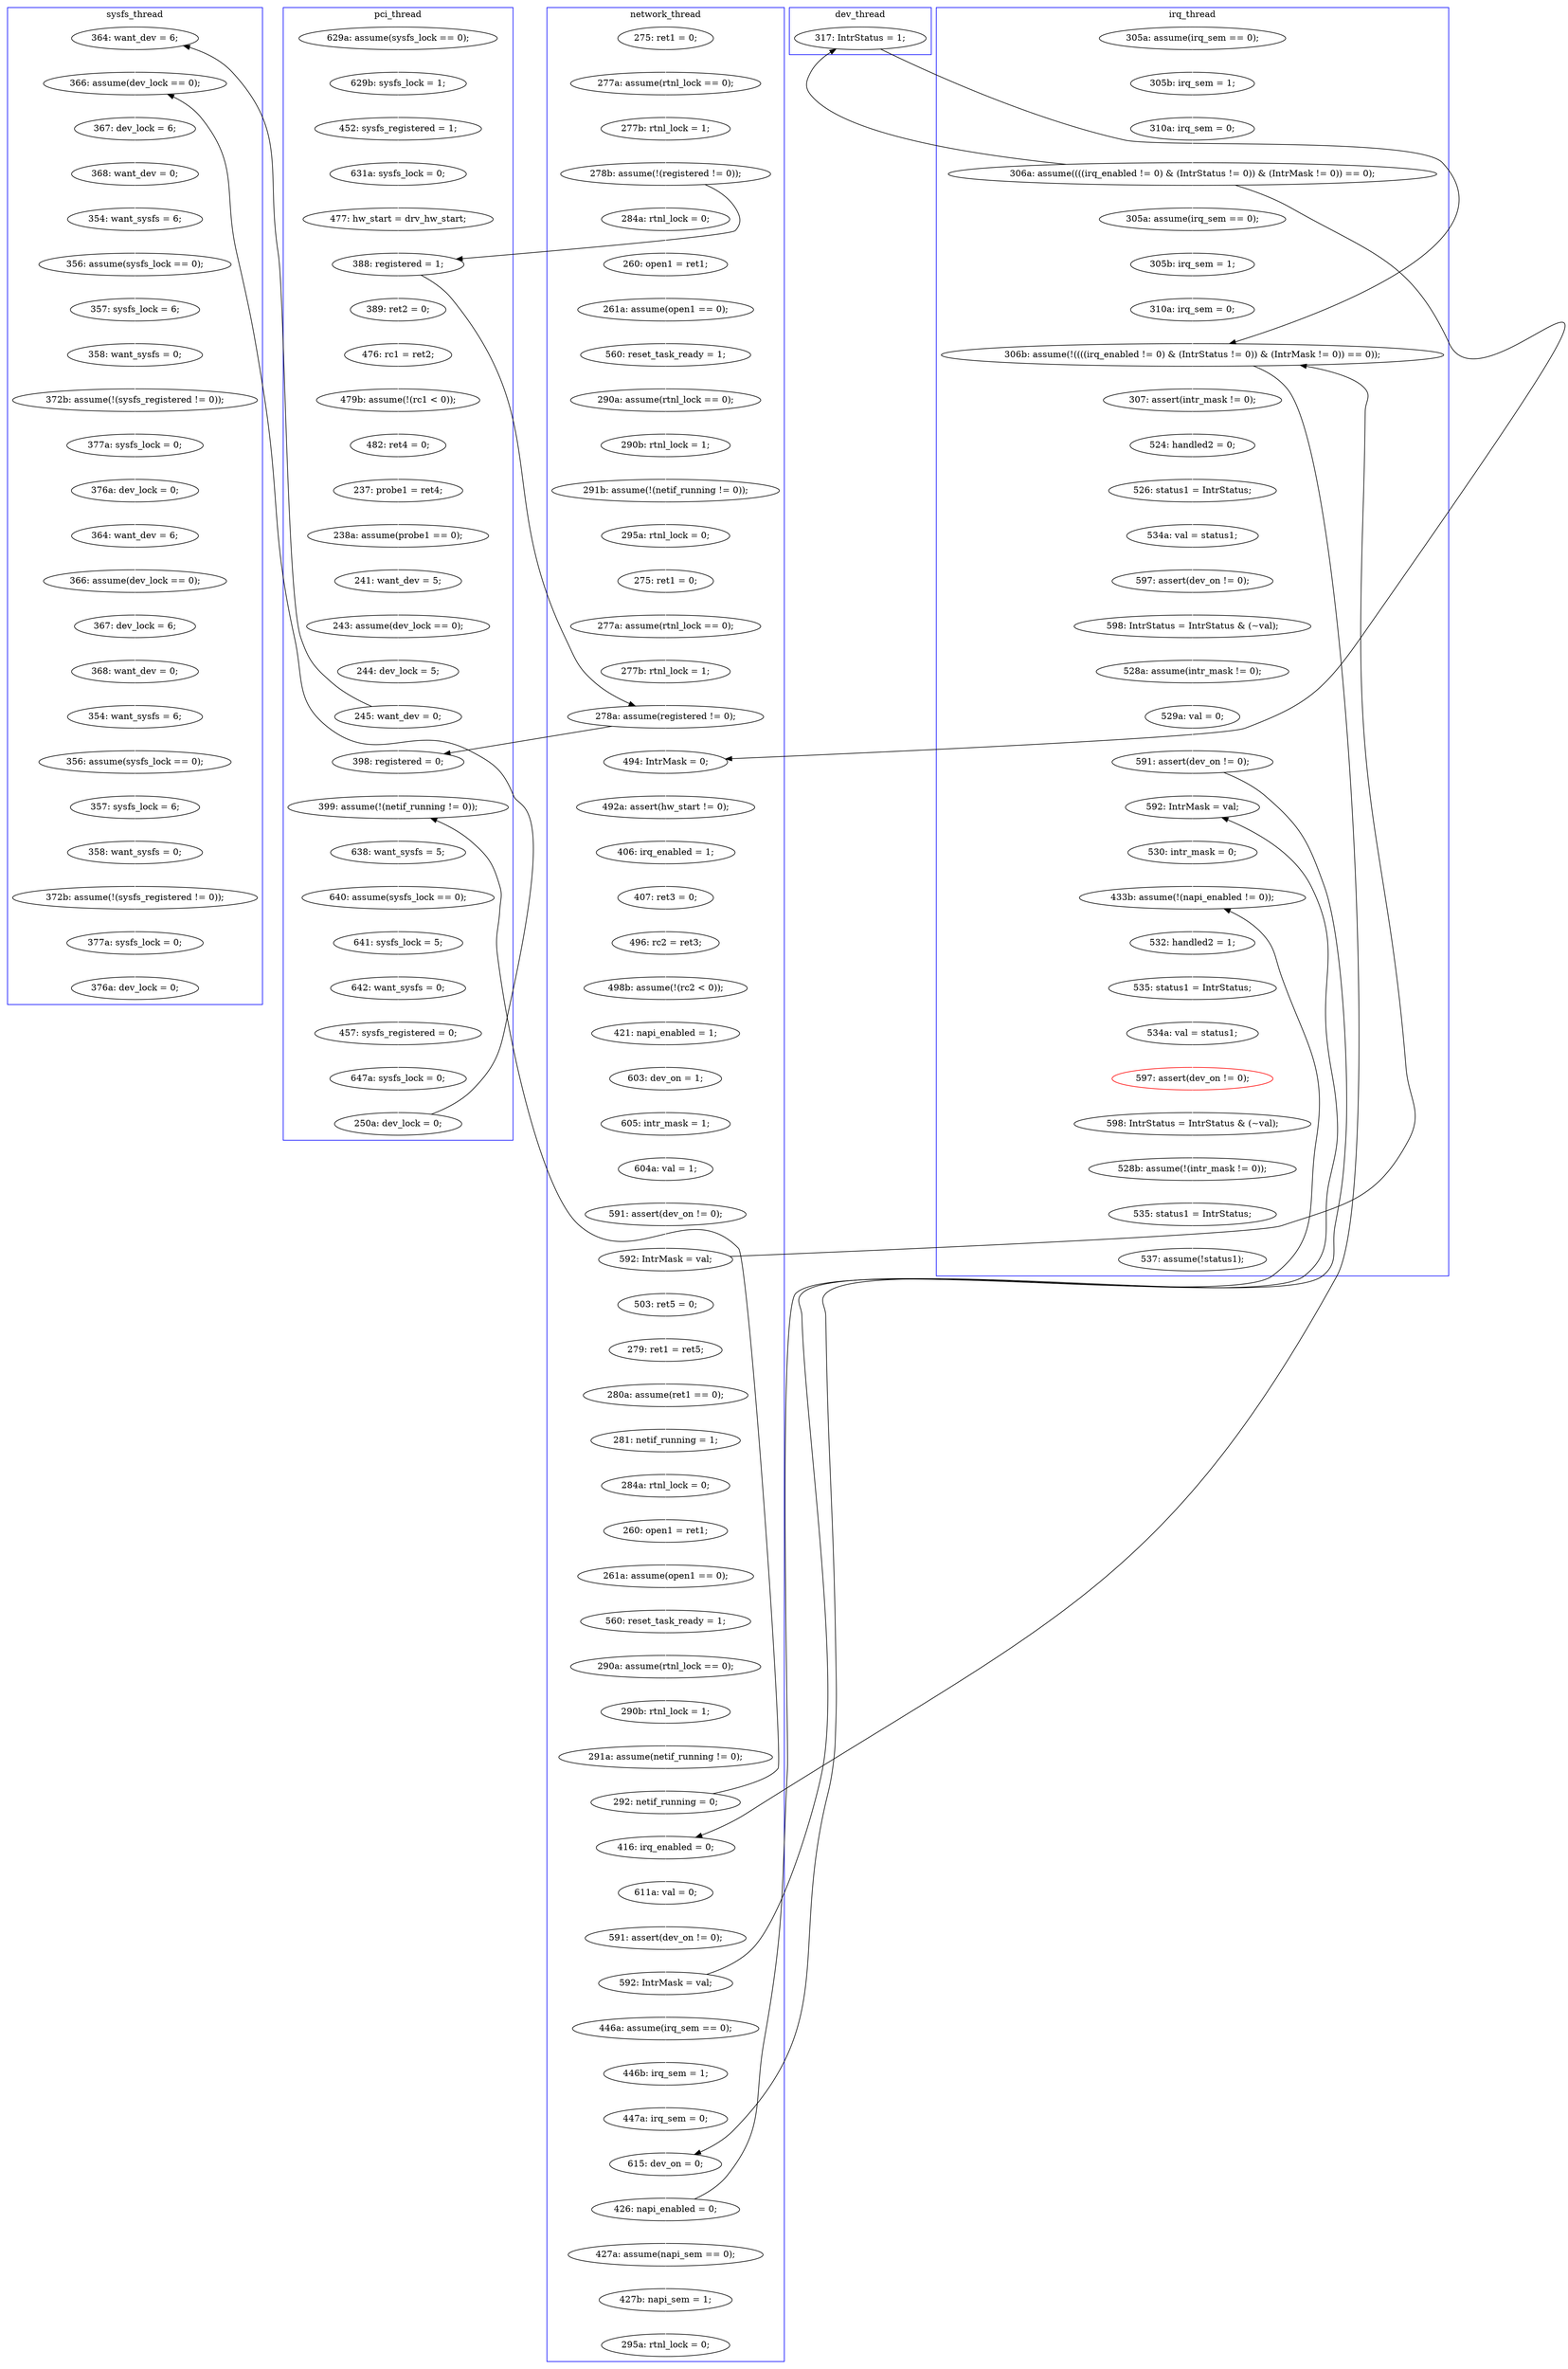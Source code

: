 digraph Counterexample {
	30 -> 115 [color = black, style = solid, constraint = false]
	157 -> 158 [color = white, style = solid]
	211 -> 213 [color = white, style = solid]
	28 -> 30 [color = white, style = solid]
	182 -> 184 [color = white, style = solid]
	208 -> 218 [color = white, style = solid]
	252 -> 266 [color = black, style = solid, constraint = false]
	126 -> 201 [color = black, style = solid, constraint = false]
	213 -> 214 [color = white, style = solid]
	85 -> 89 [color = black, style = solid, constraint = false]
	46 -> 48 [color = white, style = solid]
	228 -> 232 [color = white, style = solid]
	247 -> 248 [color = white, style = solid]
	218 -> 222 [color = white, style = solid]
	39 -> 45 [color = white, style = solid]
	68 -> 69 [color = white, style = solid]
	122 -> 123 [color = white, style = solid]
	258 -> 259 [color = white, style = solid]
	293 -> 297 [color = white, style = solid]
	124 -> 126 [color = white, style = solid]
	97 -> 101 [color = white, style = solid]
	278 -> 280 [color = white, style = solid]
	79 -> 82 [color = white, style = solid]
	139 -> 142 [color = white, style = solid]
	269 -> 279 [color = white, style = solid]
	173 -> 174 [color = white, style = solid]
	53 -> 54 [color = white, style = solid]
	72 -> 73 [color = white, style = solid]
	26 -> 27 [color = white, style = solid]
	291 -> 293 [color = white, style = solid]
	161 -> 162 [color = white, style = solid]
	54 -> 57 [color = white, style = solid]
	73 -> 76 [color = white, style = solid]
	243 -> 246 [color = black, style = solid, constraint = false]
	48 -> 67 [color = black, style = solid, constraint = false]
	272 -> 275 [color = white, style = solid]
	126 -> 131 [color = white, style = solid]
	301 -> 303 [color = white, style = solid]
	297 -> 310 [color = white, style = solid]
	171 -> 177 [color = white, style = solid]
	85 -> 201 [color = white, style = solid]
	177 -> 178 [color = white, style = solid]
	131 -> 132 [color = white, style = solid]
	145 -> 149 [color = white, style = solid]
	254 -> 255 [color = white, style = solid]
	61 -> 67 [color = white, style = solid]
	212 -> 221 [color = white, style = solid]
	203 -> 211 [color = white, style = solid]
	286 -> 301 [color = white, style = solid]
	180 -> 183 [color = white, style = solid]
	184 -> 198 [color = white, style = solid]
	158 -> 161 [color = white, style = solid]
	259 -> 290 [color = white, style = solid]
	183 -> 198 [color = black, style = solid, constraint = false]
	268 -> 269 [color = white, style = solid]
	150 -> 151 [color = white, style = solid]
	89 -> 246 [color = white, style = solid]
	244 -> 252 [color = white, style = solid]
	232 -> 244 [color = black, style = solid, constraint = false]
	252 -> 258 [color = white, style = solid]
	279 -> 291 [color = white, style = solid]
	154 -> 183 [color = black, style = solid, constraint = false]
	284 -> 286 [color = white, style = solid]
	277 -> 278 [color = white, style = solid]
	149 -> 150 [color = white, style = solid]
	194 -> 196 [color = white, style = solid]
	236 -> 266 [color = white, style = solid]
	164 -> 167 [color = white, style = solid]
	260 -> 271 [color = white, style = solid]
	167 -> 171 [color = white, style = solid]
	246 -> 247 [color = white, style = solid]
	283 -> 284 [color = white, style = solid]
	59 -> 61 [color = white, style = solid]
	105 -> 106 [color = white, style = solid]
	76 -> 79 [color = white, style = solid]
	163 -> 164 [color = white, style = solid]
	233 -> 236 [color = white, style = solid]
	108 -> 109 [color = white, style = solid]
	282 -> 283 [color = white, style = solid]
	266 -> 268 [color = white, style = solid]
	222 -> 228 [color = white, style = solid]
	256 -> 260 [color = white, style = solid]
	123 -> 124 [color = white, style = solid]
	67 -> 68 [color = white, style = solid]
	30 -> 131 [color = black, style = solid, constraint = false]
	151 -> 153 [color = white, style = solid]
	45 -> 46 [color = white, style = solid]
	229 -> 244 [color = white, style = solid]
	132 -> 137 [color = white, style = solid]
	109 -> 122 [color = white, style = solid]
	101 -> 105 [color = white, style = solid]
	248 -> 249 [color = white, style = solid]
	138 -> 139 [color = white, style = solid]
	30 -> 173 [color = white, style = solid]
	271 -> 272 [color = white, style = solid]
	280 -> 282 [color = white, style = solid]
	162 -> 163 [color = white, style = solid]
	192 -> 194 [color = white, style = solid]
	83 -> 84 [color = white, style = solid]
	93 -> 94 [color = white, style = solid]
	27 -> 28 [color = white, style = solid]
	235 -> 239 [color = white, style = solid]
	232 -> 233 [color = white, style = solid]
	227 -> 229 [color = white, style = solid]
	106 -> 108 [color = white, style = solid]
	115 -> 183 [color = black, style = solid, constraint = false]
	153 -> 154 [color = white, style = solid]
	310 -> 311 [color = white, style = solid]
	276 -> 277 [color = white, style = solid]
	48 -> 93 [color = white, style = solid]
	142 -> 145 [color = white, style = solid]
	137 -> 138 [color = white, style = solid]
	154 -> 157 [color = white, style = solid]
	201 -> 203 [color = white, style = solid]
	206 -> 212 [color = white, style = solid]
	57 -> 59 [color = white, style = solid]
	69 -> 72 [color = white, style = solid]
	183 -> 185 [color = white, style = solid]
	84 -> 85 [color = white, style = solid]
	275 -> 276 [color = white, style = solid]
	184 -> 203 [color = black, style = solid, constraint = false]
	178 -> 182 [color = white, style = solid]
	221 -> 226 [color = white, style = solid]
	82 -> 83 [color = white, style = solid]
	198 -> 206 [color = white, style = solid]
	215 -> 235 [color = white, style = solid]
	67 -> 126 [color = black, style = solid, constraint = false]
	174 -> 180 [color = white, style = solid]
	94 -> 97 [color = white, style = solid]
	255 -> 256 [color = white, style = solid]
	196 -> 208 [color = white, style = solid]
	239 -> 243 [color = white, style = solid]
	214 -> 215 [color = white, style = solid]
	226 -> 227 [color = white, style = solid]
	221 -> 233 [color = black, style = solid, constraint = false]
	249 -> 254 [color = white, style = solid]
	185 -> 192 [color = white, style = solid]
	subgraph cluster7 {
		label = dev_thread
		color = blue
		115  [label = "317: IntrStatus = 1;"]
	}
	subgraph cluster1 {
		label = pci_thread
		color = blue
		211  [label = "638: want_sysfs = 5;"]
		203  [label = "399: assume(!(netif_running != 0));"]
		85  [label = "245: want_dev = 0;"]
		73  [label = "482: ret4 = 0;"]
		59  [label = "631a: sysfs_lock = 0;"]
		68  [label = "389: ret2 = 0;"]
		54  [label = "629b: sysfs_lock = 1;"]
		213  [label = "640: assume(sysfs_lock == 0);"]
		82  [label = "241: want_dev = 5;"]
		84  [label = "244: dev_lock = 5;"]
		215  [label = "642: want_sysfs = 0;"]
		61  [label = "477: hw_start = drv_hw_start;"]
		72  [label = "479b: assume(!(rc1 < 0));"]
		53  [label = "629a: assume(sysfs_lock == 0);"]
		76  [label = "237: probe1 = ret4;"]
		201  [label = "398: registered = 0;"]
		79  [label = "238a: assume(probe1 == 0);"]
		243  [label = "250a: dev_lock = 0;"]
		83  [label = "243: assume(dev_lock == 0);"]
		214  [label = "641: sysfs_lock = 5;"]
		239  [label = "647a: sysfs_lock = 0;"]
		57  [label = "452: sysfs_registered = 1;"]
		235  [label = "457: sysfs_registered = 0;"]
		69  [label = "476: rc1 = ret2;"]
		67  [label = "388: registered = 1;"]
	}
	subgraph cluster3 {
		label = irq_thread
		color = blue
		233  [label = "592: IntrMask = val;"]
		291  [label = "597: assert(dev_on != 0);", color = red]
		228  [label = "529a: val = 0;"]
		218  [label = "598: IntrStatus = IntrStatus & (~val);"]
		310  [label = "535: status1 = IntrStatus;"]
		185  [label = "307: assert(intr_mask != 0);"]
		232  [label = "591: assert(dev_on != 0);"]
		208  [label = "597: assert(dev_on != 0);"]
		297  [label = "528b: assume(!(intr_mask != 0));"]
		279  [label = "534a: val = status1;"]
		236  [label = "530: intr_mask = 0;"]
		174  [label = "305b: irq_sem = 1;"]
		268  [label = "532: handled2 = 1;"]
		194  [label = "526: status1 = IntrStatus;"]
		183  [label = "306b: assume(!((((irq_enabled != 0) & (IntrStatus != 0)) & (IntrMask != 0)) == 0));"]
		30  [label = "306a: assume((((irq_enabled != 0) & (IntrStatus != 0)) & (IntrMask != 0)) == 0);"]
		173  [label = "305a: assume(irq_sem == 0);"]
		222  [label = "528a: assume(intr_mask != 0);"]
		26  [label = "305a: assume(irq_sem == 0);"]
		192  [label = "524: handled2 = 0;"]
		27  [label = "305b: irq_sem = 1;"]
		293  [label = "598: IntrStatus = IntrStatus & (~val);"]
		311  [label = "537: assume(!status1);"]
		196  [label = "534a: val = status1;"]
		180  [label = "310a: irq_sem = 0;"]
		266  [label = "433b: assume(!(napi_enabled != 0));"]
		269  [label = "535: status1 = IntrStatus;"]
		28  [label = "310a: irq_sem = 0;"]
	}
	subgraph cluster2 {
		label = network_thread
		color = blue
		171  [label = "560: reset_task_ready = 1;"]
		132  [label = "492a: assert(hw_start != 0);"]
		163  [label = "284a: rtnl_lock = 0;"]
		45  [label = "277a: assume(rtnl_lock == 0);"]
		158  [label = "279: ret1 = ret5;"]
		139  [label = "496: rc2 = ret3;"]
		157  [label = "503: ret5 = 0;"]
		184  [label = "292: netif_running = 0;"]
		101  [label = "560: reset_task_ready = 1;"]
		106  [label = "290b: rtnl_lock = 1;"]
		145  [label = "421: napi_enabled = 1;"]
		131  [label = "494: IntrMask = 0;"]
		167  [label = "261a: assume(open1 == 0);"]
		161  [label = "280a: assume(ret1 == 0);"]
		48  [label = "278b: assume(!(registered != 0));"]
		137  [label = "406: irq_enabled = 1;"]
		259  [label = "427b: napi_sem = 1;"]
		150  [label = "605: intr_mask = 1;"]
		109  [label = "295a: rtnl_lock = 0;"]
		94  [label = "260: open1 = ret1;"]
		227  [label = "446b: irq_sem = 1;"]
		177  [label = "290a: assume(rtnl_lock == 0);"]
		164  [label = "260: open1 = ret1;"]
		138  [label = "407: ret3 = 0;"]
		149  [label = "603: dev_on = 1;"]
		39  [label = "275: ret1 = 0;"]
		258  [label = "427a: assume(napi_sem == 0);"]
		290  [label = "295a: rtnl_lock = 0;"]
		151  [label = "604a: val = 1;"]
		123  [label = "277a: assume(rtnl_lock == 0);"]
		154  [label = "592: IntrMask = val;"]
		206  [label = "611a: val = 0;"]
		226  [label = "446a: assume(irq_sem == 0);"]
		124  [label = "277b: rtnl_lock = 1;"]
		93  [label = "284a: rtnl_lock = 0;"]
		252  [label = "426: napi_enabled = 0;"]
		162  [label = "281: netif_running = 1;"]
		126  [label = "278a: assume(registered != 0);"]
		142  [label = "498b: assume(!(rc2 < 0));"]
		46  [label = "277b: rtnl_lock = 1;"]
		105  [label = "290a: assume(rtnl_lock == 0);"]
		221  [label = "592: IntrMask = val;"]
		244  [label = "615: dev_on = 0;"]
		182  [label = "291a: assume(netif_running != 0);"]
		198  [label = "416: irq_enabled = 0;"]
		212  [label = "591: assert(dev_on != 0);"]
		178  [label = "290b: rtnl_lock = 1;"]
		122  [label = "275: ret1 = 0;"]
		97  [label = "261a: assume(open1 == 0);"]
		229  [label = "447a: irq_sem = 0;"]
		153  [label = "591: assert(dev_on != 0);"]
		108  [label = "291b: assume(!(netif_running != 0));"]
	}
	subgraph cluster6 {
		label = sysfs_thread
		color = blue
		254  [label = "356: assume(sysfs_lock == 0);"]
		271  [label = "377a: sysfs_lock = 0;"]
		247  [label = "367: dev_lock = 6;"]
		280  [label = "354: want_sysfs = 6;"]
		272  [label = "376a: dev_lock = 0;"]
		249  [label = "354: want_sysfs = 6;"]
		276  [label = "366: assume(dev_lock == 0);"]
		255  [label = "357: sysfs_lock = 6;"]
		256  [label = "358: want_sysfs = 0;"]
		283  [label = "357: sysfs_lock = 6;"]
		278  [label = "368: want_dev = 0;"]
		246  [label = "366: assume(dev_lock == 0);"]
		282  [label = "356: assume(sysfs_lock == 0);"]
		260  [label = "372b: assume(!(sysfs_registered != 0));"]
		89  [label = "364: want_dev = 6;"]
		277  [label = "367: dev_lock = 6;"]
		248  [label = "368: want_dev = 0;"]
		303  [label = "376a: dev_lock = 0;"]
		284  [label = "358: want_sysfs = 0;"]
		301  [label = "377a: sysfs_lock = 0;"]
		275  [label = "364: want_dev = 6;"]
		286  [label = "372b: assume(!(sysfs_registered != 0));"]
	}
}